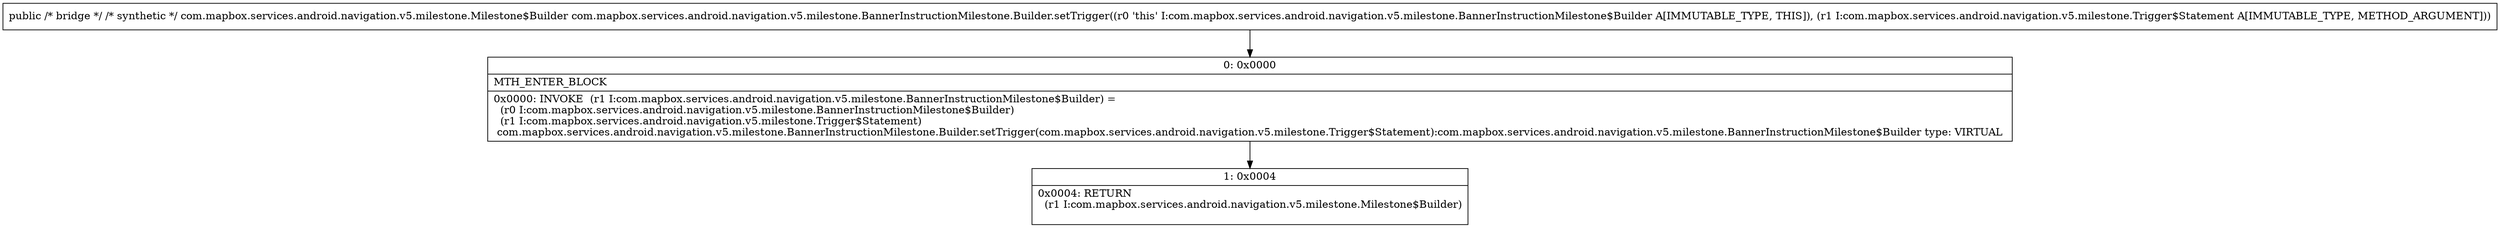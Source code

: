 digraph "CFG forcom.mapbox.services.android.navigation.v5.milestone.BannerInstructionMilestone.Builder.setTrigger(Lcom\/mapbox\/services\/android\/navigation\/v5\/milestone\/Trigger$Statement;)Lcom\/mapbox\/services\/android\/navigation\/v5\/milestone\/Milestone$Builder;" {
Node_0 [shape=record,label="{0\:\ 0x0000|MTH_ENTER_BLOCK\l|0x0000: INVOKE  (r1 I:com.mapbox.services.android.navigation.v5.milestone.BannerInstructionMilestone$Builder) = \l  (r0 I:com.mapbox.services.android.navigation.v5.milestone.BannerInstructionMilestone$Builder)\l  (r1 I:com.mapbox.services.android.navigation.v5.milestone.Trigger$Statement)\l com.mapbox.services.android.navigation.v5.milestone.BannerInstructionMilestone.Builder.setTrigger(com.mapbox.services.android.navigation.v5.milestone.Trigger$Statement):com.mapbox.services.android.navigation.v5.milestone.BannerInstructionMilestone$Builder type: VIRTUAL \l}"];
Node_1 [shape=record,label="{1\:\ 0x0004|0x0004: RETURN  \l  (r1 I:com.mapbox.services.android.navigation.v5.milestone.Milestone$Builder)\l \l}"];
MethodNode[shape=record,label="{public \/* bridge *\/ \/* synthetic *\/ com.mapbox.services.android.navigation.v5.milestone.Milestone$Builder com.mapbox.services.android.navigation.v5.milestone.BannerInstructionMilestone.Builder.setTrigger((r0 'this' I:com.mapbox.services.android.navigation.v5.milestone.BannerInstructionMilestone$Builder A[IMMUTABLE_TYPE, THIS]), (r1 I:com.mapbox.services.android.navigation.v5.milestone.Trigger$Statement A[IMMUTABLE_TYPE, METHOD_ARGUMENT])) }"];
MethodNode -> Node_0;
Node_0 -> Node_1;
}

